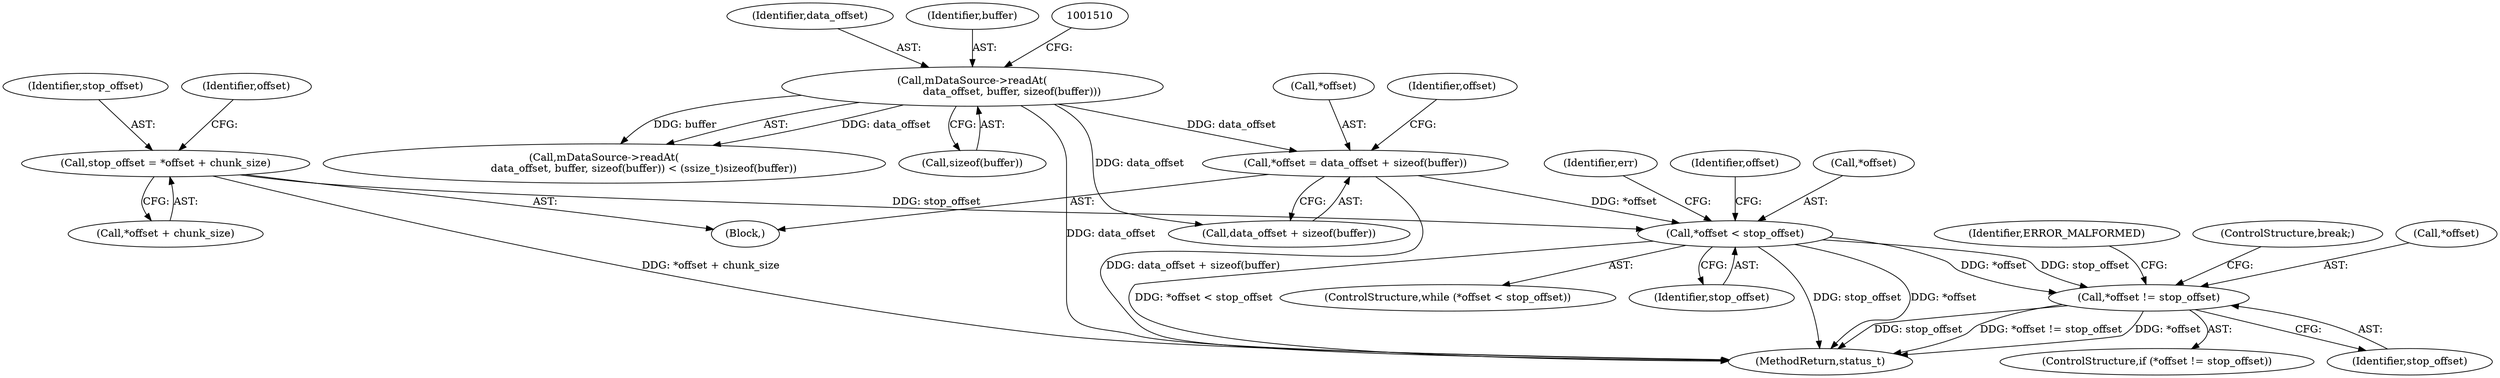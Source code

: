 digraph "0_Android_463a6f807e187828442949d1924e143cf07778c6@pointer" {
"1001617" [label="(Call,*offset != stop_offset)"];
"1001596" [label="(Call,*offset < stop_offset)"];
"1001588" [label="(Call,*offset = data_offset + sizeof(buffer))"];
"1001504" [label="(Call,mDataSource->readAt(\n                        data_offset, buffer, sizeof(buffer)))"];
"1001582" [label="(Call,stop_offset = *offset + chunk_size)"];
"1001490" [label="(Block,)"];
"1001603" [label="(Identifier,err)"];
"1001505" [label="(Identifier,data_offset)"];
"1001506" [label="(Identifier,buffer)"];
"1001623" [label="(Identifier,ERROR_MALFORMED)"];
"1001619" [label="(Identifier,offset)"];
"1001597" [label="(Call,*offset)"];
"1001591" [label="(Call,data_offset + sizeof(buffer))"];
"1001503" [label="(Call,mDataSource->readAt(\n                        data_offset, buffer, sizeof(buffer)) < (ssize_t)sizeof(buffer))"];
"1001583" [label="(Identifier,stop_offset)"];
"1001590" [label="(Identifier,offset)"];
"1001507" [label="(Call,sizeof(buffer))"];
"1001599" [label="(Identifier,stop_offset)"];
"1001617" [label="(Call,*offset != stop_offset)"];
"1001624" [label="(ControlStructure,break;)"];
"1001589" [label="(Call,*offset)"];
"1001596" [label="(Call,*offset < stop_offset)"];
"1001504" [label="(Call,mDataSource->readAt(\n                        data_offset, buffer, sizeof(buffer)))"];
"1001582" [label="(Call,stop_offset = *offset + chunk_size)"];
"1001618" [label="(Call,*offset)"];
"1001584" [label="(Call,*offset + chunk_size)"];
"1001616" [label="(ControlStructure,if (*offset != stop_offset))"];
"1001588" [label="(Call,*offset = data_offset + sizeof(buffer))"];
"1001620" [label="(Identifier,stop_offset)"];
"1001598" [label="(Identifier,offset)"];
"1002918" [label="(MethodReturn,status_t)"];
"1001595" [label="(ControlStructure,while (*offset < stop_offset))"];
"1001617" -> "1001616"  [label="AST: "];
"1001617" -> "1001620"  [label="CFG: "];
"1001618" -> "1001617"  [label="AST: "];
"1001620" -> "1001617"  [label="AST: "];
"1001623" -> "1001617"  [label="CFG: "];
"1001624" -> "1001617"  [label="CFG: "];
"1001617" -> "1002918"  [label="DDG: stop_offset"];
"1001617" -> "1002918"  [label="DDG: *offset != stop_offset"];
"1001617" -> "1002918"  [label="DDG: *offset"];
"1001596" -> "1001617"  [label="DDG: *offset"];
"1001596" -> "1001617"  [label="DDG: stop_offset"];
"1001596" -> "1001595"  [label="AST: "];
"1001596" -> "1001599"  [label="CFG: "];
"1001597" -> "1001596"  [label="AST: "];
"1001599" -> "1001596"  [label="AST: "];
"1001603" -> "1001596"  [label="CFG: "];
"1001619" -> "1001596"  [label="CFG: "];
"1001596" -> "1002918"  [label="DDG: stop_offset"];
"1001596" -> "1002918"  [label="DDG: *offset"];
"1001596" -> "1002918"  [label="DDG: *offset < stop_offset"];
"1001588" -> "1001596"  [label="DDG: *offset"];
"1001582" -> "1001596"  [label="DDG: stop_offset"];
"1001588" -> "1001490"  [label="AST: "];
"1001588" -> "1001591"  [label="CFG: "];
"1001589" -> "1001588"  [label="AST: "];
"1001591" -> "1001588"  [label="AST: "];
"1001598" -> "1001588"  [label="CFG: "];
"1001588" -> "1002918"  [label="DDG: data_offset + sizeof(buffer)"];
"1001504" -> "1001588"  [label="DDG: data_offset"];
"1001504" -> "1001503"  [label="AST: "];
"1001504" -> "1001507"  [label="CFG: "];
"1001505" -> "1001504"  [label="AST: "];
"1001506" -> "1001504"  [label="AST: "];
"1001507" -> "1001504"  [label="AST: "];
"1001510" -> "1001504"  [label="CFG: "];
"1001504" -> "1002918"  [label="DDG: data_offset"];
"1001504" -> "1001503"  [label="DDG: data_offset"];
"1001504" -> "1001503"  [label="DDG: buffer"];
"1001504" -> "1001591"  [label="DDG: data_offset"];
"1001582" -> "1001490"  [label="AST: "];
"1001582" -> "1001584"  [label="CFG: "];
"1001583" -> "1001582"  [label="AST: "];
"1001584" -> "1001582"  [label="AST: "];
"1001590" -> "1001582"  [label="CFG: "];
"1001582" -> "1002918"  [label="DDG: *offset + chunk_size"];
}
